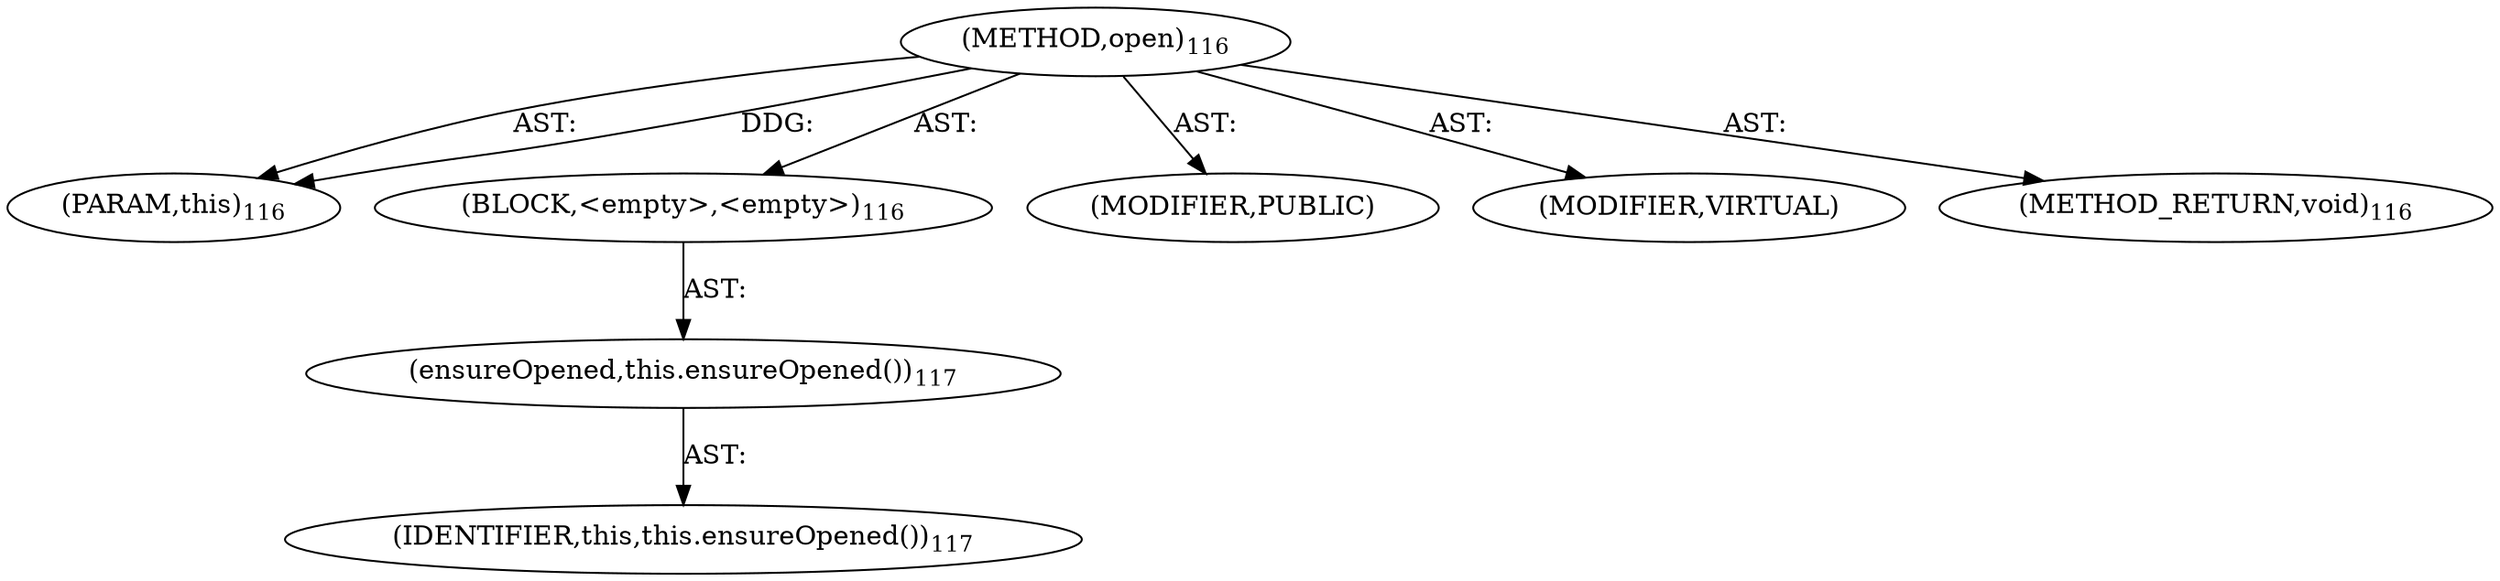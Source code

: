 digraph "open" {  
"111669149700" [label = <(METHOD,open)<SUB>116</SUB>> ]
"115964116992" [label = <(PARAM,this)<SUB>116</SUB>> ]
"25769803781" [label = <(BLOCK,&lt;empty&gt;,&lt;empty&gt;)<SUB>116</SUB>> ]
"30064771086" [label = <(ensureOpened,this.ensureOpened())<SUB>117</SUB>> ]
"68719476736" [label = <(IDENTIFIER,this,this.ensureOpened())<SUB>117</SUB>> ]
"133143986189" [label = <(MODIFIER,PUBLIC)> ]
"133143986190" [label = <(MODIFIER,VIRTUAL)> ]
"128849018884" [label = <(METHOD_RETURN,void)<SUB>116</SUB>> ]
  "111669149700" -> "115964116992"  [ label = "AST: "] 
  "111669149700" -> "25769803781"  [ label = "AST: "] 
  "111669149700" -> "133143986189"  [ label = "AST: "] 
  "111669149700" -> "133143986190"  [ label = "AST: "] 
  "111669149700" -> "128849018884"  [ label = "AST: "] 
  "25769803781" -> "30064771086"  [ label = "AST: "] 
  "30064771086" -> "68719476736"  [ label = "AST: "] 
  "111669149700" -> "115964116992"  [ label = "DDG: "] 
}
